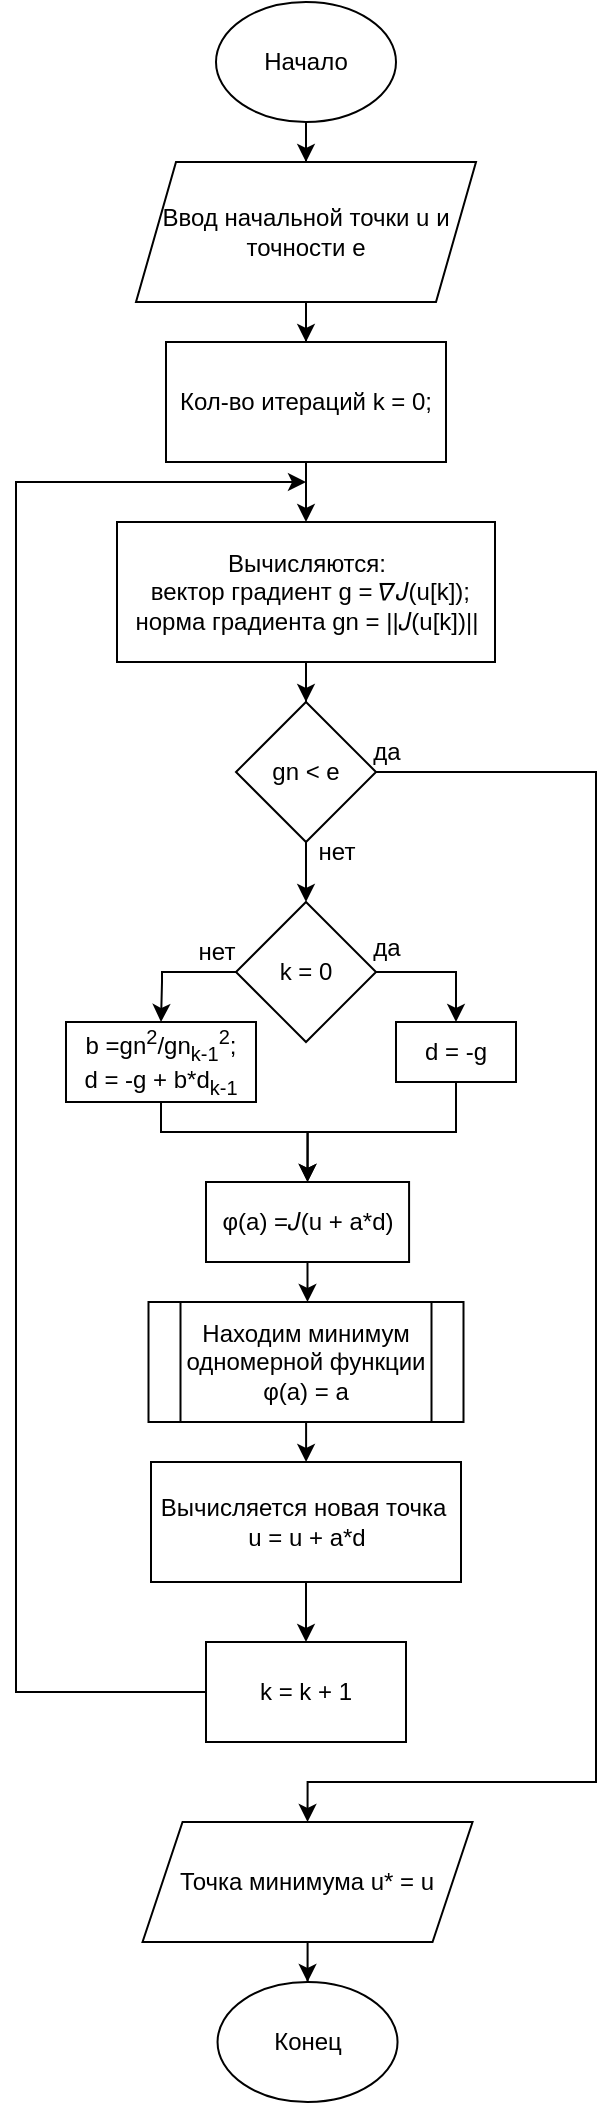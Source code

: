 <mxfile version="20.5.1" type="device"><diagram id="xIavE8_OJv0YM40Jslav" name="Page-1"><mxGraphModel dx="1038" dy="1679" grid="1" gridSize="10" guides="1" tooltips="1" connect="1" arrows="1" fold="1" page="1" pageScale="1" pageWidth="850" pageHeight="1100" math="0" shadow="0"><root><mxCell id="0"/><mxCell id="1" parent="0"/><mxCell id="I2Ov5yfY6kOcuWXtSeDH-1" style="edgeStyle=orthogonalEdgeStyle;rounded=0;orthogonalLoop=1;jettySize=auto;html=1;entryX=0.5;entryY=0;entryDx=0;entryDy=0;fontSize=12;" edge="1" parent="1" source="I2Ov5yfY6kOcuWXtSeDH-2" target="I2Ov5yfY6kOcuWXtSeDH-27"><mxGeometry relative="1" as="geometry"/></mxCell><mxCell id="I2Ov5yfY6kOcuWXtSeDH-2" value="&lt;font style=&quot;font-size: 12px;&quot;&gt;Ввод начальной точки u и точности e&lt;/font&gt;" style="shape=parallelogram;perimeter=parallelogramPerimeter;whiteSpace=wrap;html=1;fixedSize=1;" vertex="1" parent="1"><mxGeometry x="350" y="10" width="170" height="70" as="geometry"/></mxCell><mxCell id="I2Ov5yfY6kOcuWXtSeDH-3" style="edgeStyle=orthogonalEdgeStyle;rounded=0;orthogonalLoop=1;jettySize=auto;html=1;fontSize=12;" edge="1" parent="1" source="I2Ov5yfY6kOcuWXtSeDH-4" target="I2Ov5yfY6kOcuWXtSeDH-2"><mxGeometry relative="1" as="geometry"/></mxCell><mxCell id="I2Ov5yfY6kOcuWXtSeDH-4" value="Начало" style="ellipse;whiteSpace=wrap;html=1;fontSize=12;" vertex="1" parent="1"><mxGeometry x="390" y="-70" width="90" height="60" as="geometry"/></mxCell><mxCell id="I2Ov5yfY6kOcuWXtSeDH-5" style="edgeStyle=orthogonalEdgeStyle;rounded=0;orthogonalLoop=1;jettySize=auto;html=1;entryX=0.5;entryY=0;entryDx=0;entryDy=0;fontSize=12;" edge="1" parent="1" source="I2Ov5yfY6kOcuWXtSeDH-6" target="I2Ov5yfY6kOcuWXtSeDH-9"><mxGeometry relative="1" as="geometry"/></mxCell><mxCell id="I2Ov5yfY6kOcuWXtSeDH-6" value="Вычисляются:&lt;br&gt;&amp;nbsp;вектор градиент g = 𝛻𝐽(u[k]);&lt;br&gt;норма градиента gn = ||𝐽(u[k])||" style="rounded=0;whiteSpace=wrap;html=1;fontSize=12;" vertex="1" parent="1"><mxGeometry x="340.5" y="190" width="189" height="70" as="geometry"/></mxCell><mxCell id="I2Ov5yfY6kOcuWXtSeDH-8" style="edgeStyle=orthogonalEdgeStyle;rounded=0;orthogonalLoop=1;jettySize=auto;html=1;entryX=0.5;entryY=0;entryDx=0;entryDy=0;fontSize=12;exitX=1;exitY=0.5;exitDx=0;exitDy=0;" edge="1" parent="1" source="I2Ov5yfY6kOcuWXtSeDH-9" target="I2Ov5yfY6kOcuWXtSeDH-33"><mxGeometry relative="1" as="geometry"><Array as="points"><mxPoint x="580" y="315"/><mxPoint x="580" y="820"/><mxPoint x="436" y="820"/></Array></mxGeometry></mxCell><mxCell id="I2Ov5yfY6kOcuWXtSeDH-42" style="edgeStyle=orthogonalEdgeStyle;rounded=0;orthogonalLoop=1;jettySize=auto;html=1;entryX=0.5;entryY=0;entryDx=0;entryDy=0;" edge="1" parent="1" source="I2Ov5yfY6kOcuWXtSeDH-9" target="I2Ov5yfY6kOcuWXtSeDH-41"><mxGeometry relative="1" as="geometry"/></mxCell><mxCell id="I2Ov5yfY6kOcuWXtSeDH-9" value="gn &amp;lt; e" style="rhombus;whiteSpace=wrap;html=1;fontSize=12;" vertex="1" parent="1"><mxGeometry x="400" y="280" width="70" height="70" as="geometry"/></mxCell><mxCell id="I2Ov5yfY6kOcuWXtSeDH-10" value="нет" style="text;html=1;align=center;verticalAlign=middle;resizable=0;points=[];autosize=1;strokeColor=none;fillColor=none;fontSize=12;" vertex="1" parent="1"><mxGeometry x="430" y="340" width="40" height="30" as="geometry"/></mxCell><mxCell id="I2Ov5yfY6kOcuWXtSeDH-11" style="edgeStyle=orthogonalEdgeStyle;rounded=0;orthogonalLoop=1;jettySize=auto;html=1;entryX=0.5;entryY=0;entryDx=0;entryDy=0;fontSize=12;" edge="1" parent="1" source="I2Ov5yfY6kOcuWXtSeDH-12" target="I2Ov5yfY6kOcuWXtSeDH-14"><mxGeometry relative="1" as="geometry"/></mxCell><mxCell id="I2Ov5yfY6kOcuWXtSeDH-12" value="φ(a) =𝐽(u + a*d)" style="rounded=0;whiteSpace=wrap;html=1;fontSize=12;" vertex="1" parent="1"><mxGeometry x="385" y="520" width="101.54" height="40" as="geometry"/></mxCell><mxCell id="I2Ov5yfY6kOcuWXtSeDH-13" style="edgeStyle=orthogonalEdgeStyle;rounded=0;orthogonalLoop=1;jettySize=auto;html=1;entryX=0.5;entryY=0;entryDx=0;entryDy=0;fontSize=12;" edge="1" parent="1" source="I2Ov5yfY6kOcuWXtSeDH-14" target="I2Ov5yfY6kOcuWXtSeDH-16"><mxGeometry relative="1" as="geometry"/></mxCell><mxCell id="I2Ov5yfY6kOcuWXtSeDH-14" value="Находим минимум одномерной функции φ(a) = a" style="shape=process;whiteSpace=wrap;html=1;backgroundOutline=1;fontSize=12;" vertex="1" parent="1"><mxGeometry x="356.25" y="580" width="157.5" height="60" as="geometry"/></mxCell><mxCell id="I2Ov5yfY6kOcuWXtSeDH-15" style="edgeStyle=orthogonalEdgeStyle;rounded=0;orthogonalLoop=1;jettySize=auto;html=1;entryX=0.5;entryY=0;entryDx=0;entryDy=0;fontSize=12;" edge="1" parent="1" source="I2Ov5yfY6kOcuWXtSeDH-16" target="I2Ov5yfY6kOcuWXtSeDH-28"><mxGeometry relative="1" as="geometry"><mxPoint x="435" y="740" as="targetPoint"/></mxGeometry></mxCell><mxCell id="I2Ov5yfY6kOcuWXtSeDH-16" value="Вычисляется новая точка&amp;nbsp; u = u + a*d" style="rounded=0;whiteSpace=wrap;html=1;fontSize=12;" vertex="1" parent="1"><mxGeometry x="357.5" y="660" width="155" height="60" as="geometry"/></mxCell><mxCell id="I2Ov5yfY6kOcuWXtSeDH-22" style="edgeStyle=orthogonalEdgeStyle;rounded=0;orthogonalLoop=1;jettySize=auto;html=1;fontSize=12;exitX=0;exitY=0.5;exitDx=0;exitDy=0;" edge="1" parent="1" source="I2Ov5yfY6kOcuWXtSeDH-28"><mxGeometry relative="1" as="geometry"><mxPoint x="435" y="170" as="targetPoint"/><Array as="points"><mxPoint x="290" y="775"/><mxPoint x="290" y="170"/></Array></mxGeometry></mxCell><mxCell id="I2Ov5yfY6kOcuWXtSeDH-26" style="edgeStyle=orthogonalEdgeStyle;rounded=0;orthogonalLoop=1;jettySize=auto;html=1;entryX=0.5;entryY=0;entryDx=0;entryDy=0;fontSize=12;" edge="1" parent="1" source="I2Ov5yfY6kOcuWXtSeDH-27" target="I2Ov5yfY6kOcuWXtSeDH-6"><mxGeometry relative="1" as="geometry"/></mxCell><mxCell id="I2Ov5yfY6kOcuWXtSeDH-27" value="Кол-во итераций k = 0;" style="rounded=0;whiteSpace=wrap;html=1;fontSize=12;" vertex="1" parent="1"><mxGeometry x="365" y="100" width="140" height="60" as="geometry"/></mxCell><mxCell id="I2Ov5yfY6kOcuWXtSeDH-28" value="k = k + 1" style="rounded=0;whiteSpace=wrap;html=1;fontSize=12;" vertex="1" parent="1"><mxGeometry x="385" y="750" width="100" height="50" as="geometry"/></mxCell><mxCell id="I2Ov5yfY6kOcuWXtSeDH-32" style="edgeStyle=orthogonalEdgeStyle;rounded=0;orthogonalLoop=1;jettySize=auto;html=1;entryX=0.5;entryY=0;entryDx=0;entryDy=0;fontSize=12;" edge="1" parent="1" source="I2Ov5yfY6kOcuWXtSeDH-33" target="I2Ov5yfY6kOcuWXtSeDH-34"><mxGeometry relative="1" as="geometry"/></mxCell><mxCell id="I2Ov5yfY6kOcuWXtSeDH-33" value="Точка минимума u* = u" style="shape=parallelogram;perimeter=parallelogramPerimeter;whiteSpace=wrap;html=1;fixedSize=1;fontSize=12;" vertex="1" parent="1"><mxGeometry x="353.27" y="840" width="165" height="60" as="geometry"/></mxCell><mxCell id="I2Ov5yfY6kOcuWXtSeDH-34" value="Конец" style="ellipse;whiteSpace=wrap;html=1;fontSize=12;" vertex="1" parent="1"><mxGeometry x="390.77" y="920" width="90" height="60" as="geometry"/></mxCell><mxCell id="I2Ov5yfY6kOcuWXtSeDH-35" value="да" style="text;html=1;align=center;verticalAlign=middle;resizable=0;points=[];autosize=1;strokeColor=none;fillColor=none;fontSize=12;" vertex="1" parent="1"><mxGeometry x="455" y="290" width="40" height="30" as="geometry"/></mxCell><mxCell id="I2Ov5yfY6kOcuWXtSeDH-45" style="edgeStyle=orthogonalEdgeStyle;rounded=0;orthogonalLoop=1;jettySize=auto;html=1;entryX=0.5;entryY=0;entryDx=0;entryDy=0;" edge="1" parent="1" source="I2Ov5yfY6kOcuWXtSeDH-41" target="I2Ov5yfY6kOcuWXtSeDH-43"><mxGeometry relative="1" as="geometry"/></mxCell><mxCell id="I2Ov5yfY6kOcuWXtSeDH-46" style="edgeStyle=orthogonalEdgeStyle;rounded=0;orthogonalLoop=1;jettySize=auto;html=1;entryX=0.5;entryY=0;entryDx=0;entryDy=0;" edge="1" parent="1" source="I2Ov5yfY6kOcuWXtSeDH-41" target="I2Ov5yfY6kOcuWXtSeDH-44"><mxGeometry relative="1" as="geometry"><Array as="points"><mxPoint x="363" y="415"/><mxPoint x="363" y="420"/><mxPoint x="363" y="420"/></Array></mxGeometry></mxCell><mxCell id="I2Ov5yfY6kOcuWXtSeDH-41" value="k = 0" style="rhombus;whiteSpace=wrap;html=1;fontSize=12;" vertex="1" parent="1"><mxGeometry x="400" y="380" width="70" height="70" as="geometry"/></mxCell><mxCell id="I2Ov5yfY6kOcuWXtSeDH-49" style="edgeStyle=orthogonalEdgeStyle;rounded=0;orthogonalLoop=1;jettySize=auto;html=1;entryX=0.5;entryY=0;entryDx=0;entryDy=0;fontSize=12;" edge="1" parent="1" source="I2Ov5yfY6kOcuWXtSeDH-43" target="I2Ov5yfY6kOcuWXtSeDH-12"><mxGeometry relative="1" as="geometry"/></mxCell><mxCell id="I2Ov5yfY6kOcuWXtSeDH-43" value="d = -g" style="rounded=0;whiteSpace=wrap;html=1;" vertex="1" parent="1"><mxGeometry x="480" y="440" width="60" height="30" as="geometry"/></mxCell><mxCell id="I2Ov5yfY6kOcuWXtSeDH-50" style="edgeStyle=orthogonalEdgeStyle;rounded=0;orthogonalLoop=1;jettySize=auto;html=1;entryX=0.5;entryY=0;entryDx=0;entryDy=0;fontSize=12;" edge="1" parent="1" target="I2Ov5yfY6kOcuWXtSeDH-12"><mxGeometry relative="1" as="geometry"><mxPoint x="362.5" y="475" as="sourcePoint"/><mxPoint x="435.77" y="515" as="targetPoint"/><Array as="points"><mxPoint x="363" y="495"/><mxPoint x="436" y="495"/></Array></mxGeometry></mxCell><mxCell id="I2Ov5yfY6kOcuWXtSeDH-44" value="&lt;font style=&quot;font-size: 12px;&quot;&gt;b =gn&lt;sup&gt;2&lt;/sup&gt;/gn&lt;sub&gt;k-1&lt;/sub&gt;&lt;sup&gt;2&lt;/sup&gt;;&lt;br&gt;d = -g + b*d&lt;sub&gt;k-1&lt;/sub&gt;&lt;/font&gt;" style="rounded=0;whiteSpace=wrap;html=1;" vertex="1" parent="1"><mxGeometry x="315" y="440" width="95" height="40" as="geometry"/></mxCell><mxCell id="I2Ov5yfY6kOcuWXtSeDH-51" value="да" style="text;html=1;align=center;verticalAlign=middle;resizable=0;points=[];autosize=1;strokeColor=none;fillColor=none;fontSize=12;" vertex="1" parent="1"><mxGeometry x="455" y="388" width="40" height="30" as="geometry"/></mxCell><mxCell id="I2Ov5yfY6kOcuWXtSeDH-52" value="нет" style="text;html=1;align=center;verticalAlign=middle;resizable=0;points=[];autosize=1;strokeColor=none;fillColor=none;fontSize=12;" vertex="1" parent="1"><mxGeometry x="370" y="390" width="40" height="30" as="geometry"/></mxCell></root></mxGraphModel></diagram></mxfile>